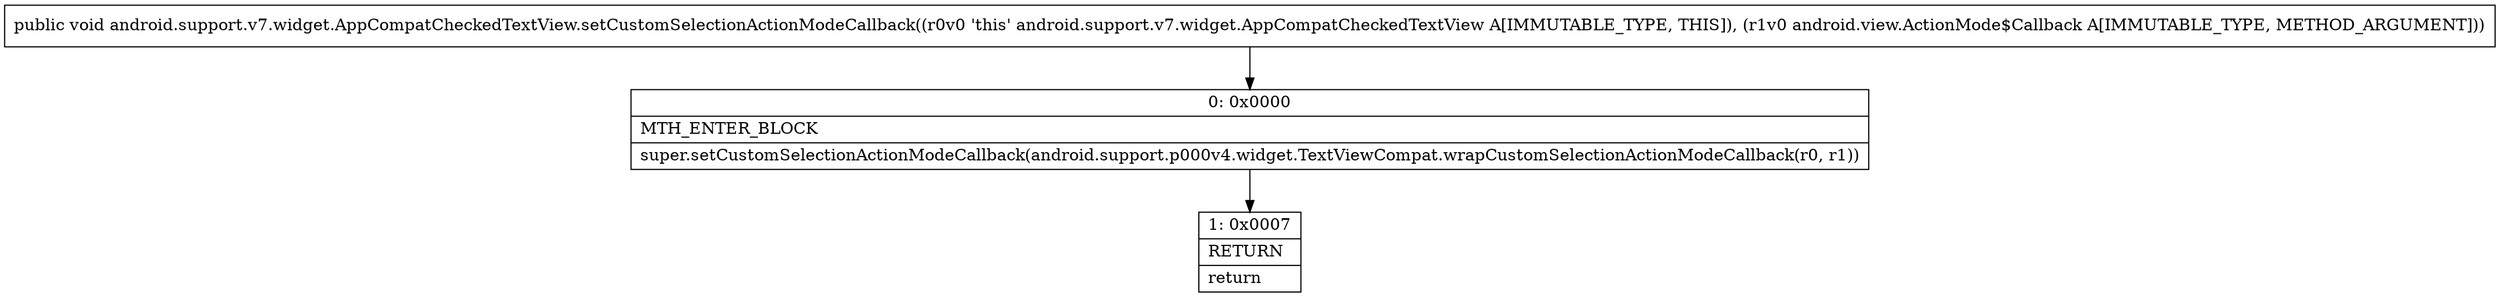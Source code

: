 digraph "CFG forandroid.support.v7.widget.AppCompatCheckedTextView.setCustomSelectionActionModeCallback(Landroid\/view\/ActionMode$Callback;)V" {
Node_0 [shape=record,label="{0\:\ 0x0000|MTH_ENTER_BLOCK\l|super.setCustomSelectionActionModeCallback(android.support.p000v4.widget.TextViewCompat.wrapCustomSelectionActionModeCallback(r0, r1))\l}"];
Node_1 [shape=record,label="{1\:\ 0x0007|RETURN\l|return\l}"];
MethodNode[shape=record,label="{public void android.support.v7.widget.AppCompatCheckedTextView.setCustomSelectionActionModeCallback((r0v0 'this' android.support.v7.widget.AppCompatCheckedTextView A[IMMUTABLE_TYPE, THIS]), (r1v0 android.view.ActionMode$Callback A[IMMUTABLE_TYPE, METHOD_ARGUMENT])) }"];
MethodNode -> Node_0;
Node_0 -> Node_1;
}

